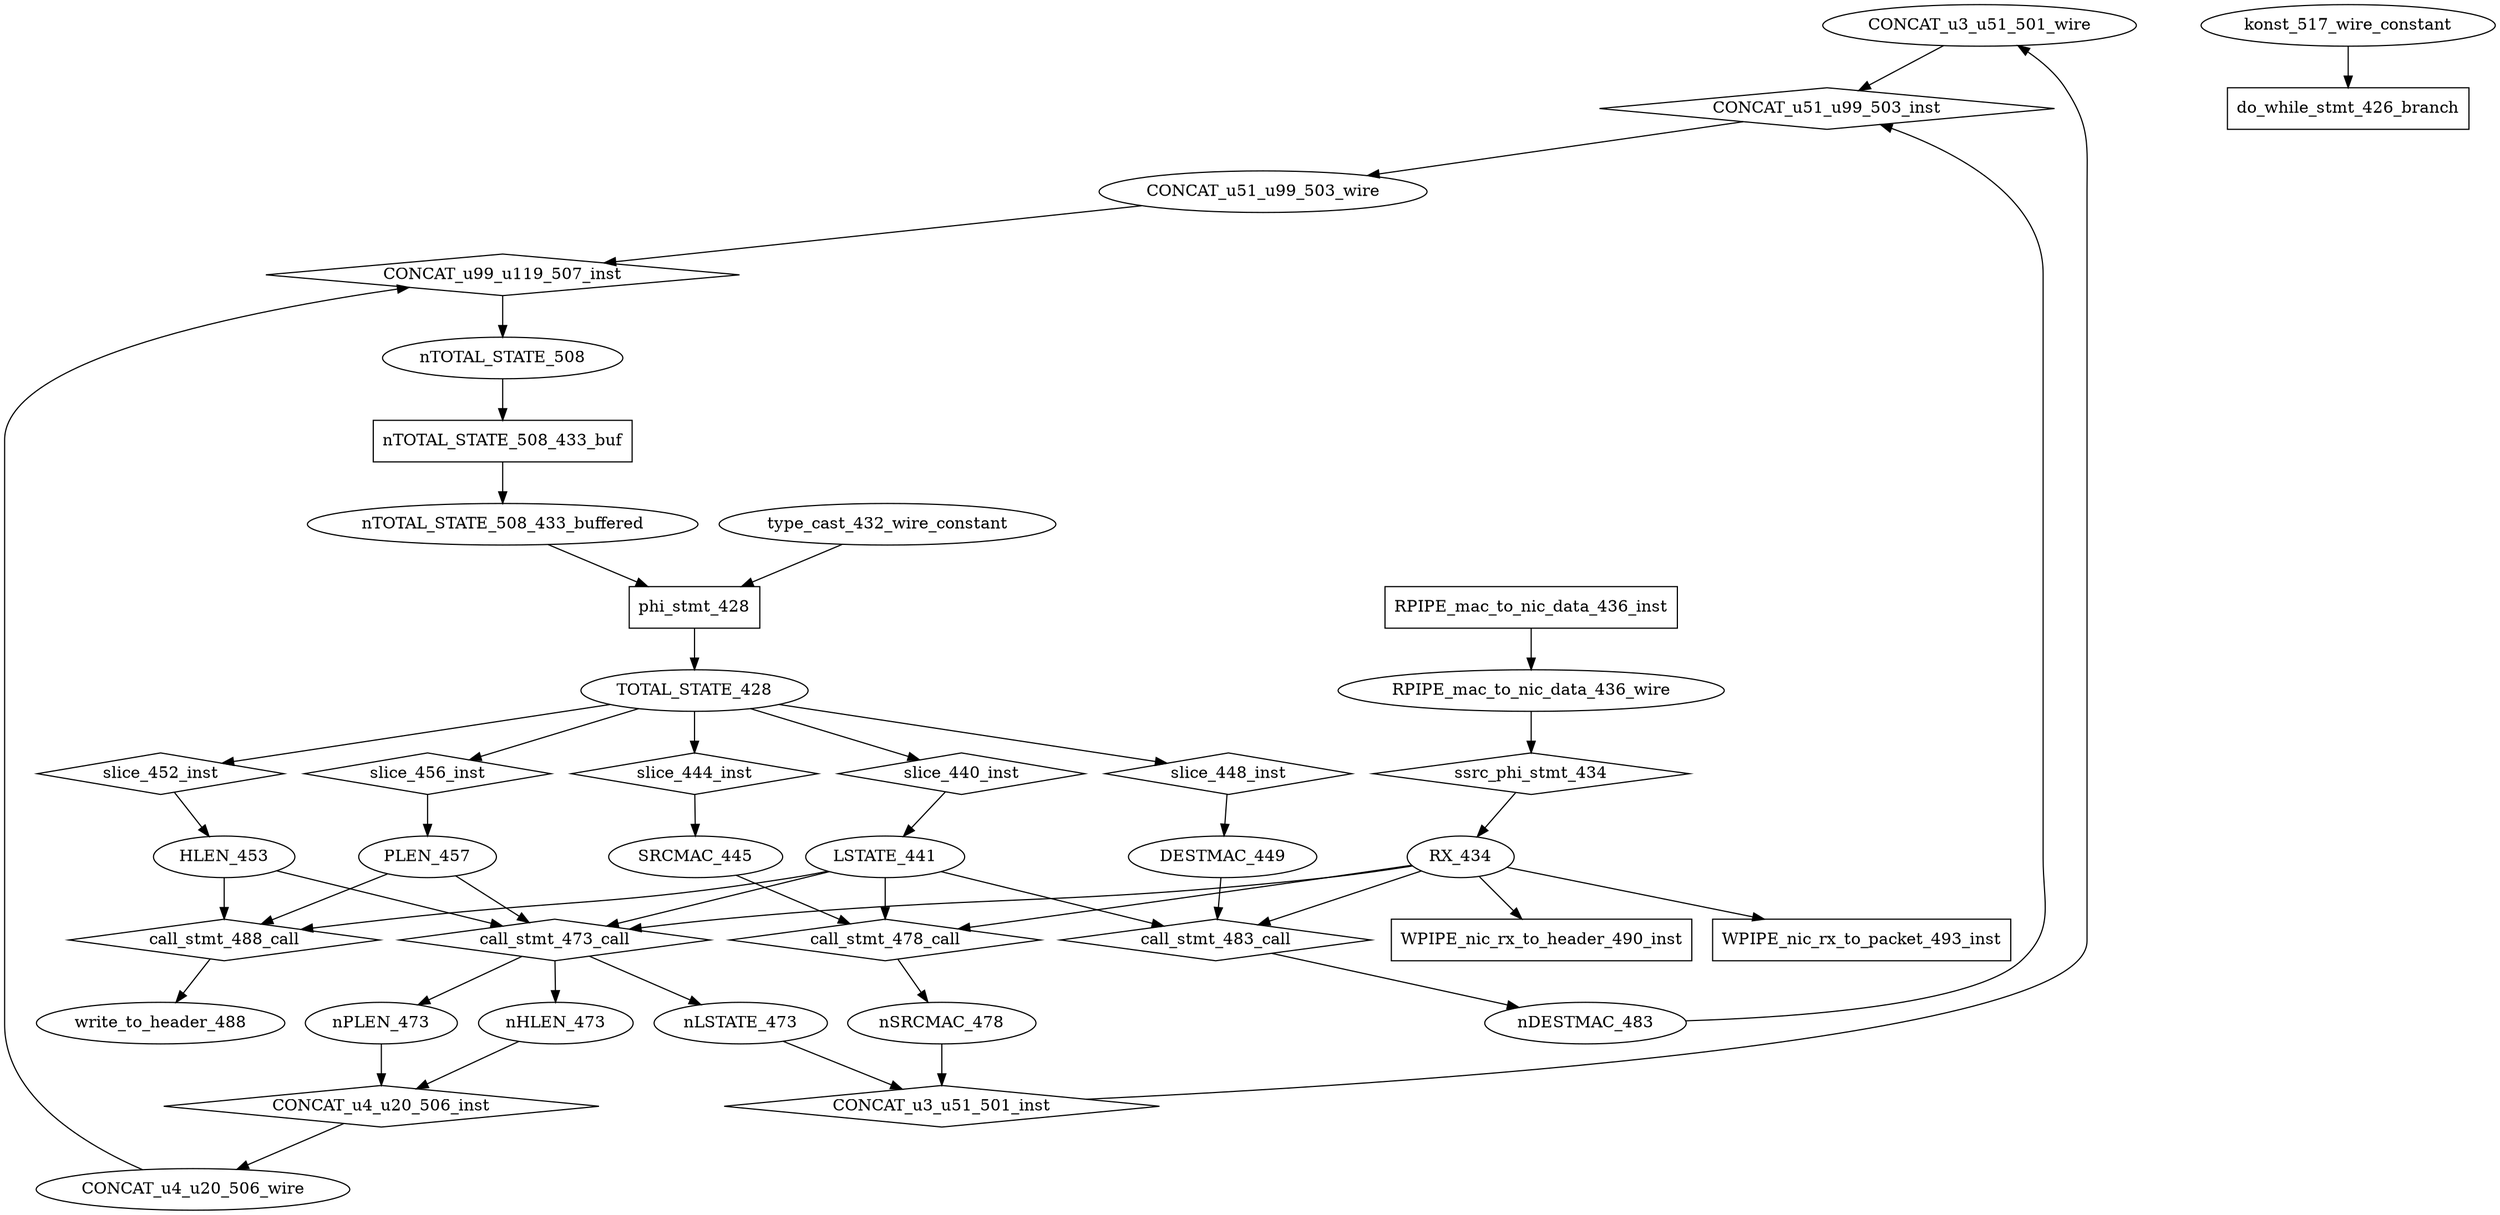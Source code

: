 digraph data_path {
  CONCAT_u3_u51_501_wire [shape=ellipse];
  CONCAT_u4_u20_506_wire [shape=ellipse];
  CONCAT_u51_u99_503_wire [shape=ellipse];
  DESTMAC_449 [shape=ellipse];
  HLEN_453 [shape=ellipse];
  LSTATE_441 [shape=ellipse];
  PLEN_457 [shape=ellipse];
  RPIPE_mac_to_nic_data_436_wire [shape=ellipse];
  RX_434 [shape=ellipse];
  SRCMAC_445 [shape=ellipse];
  TOTAL_STATE_428 [shape=ellipse];
  konst_517_wire_constant [shape=ellipse];
  nDESTMAC_483 [shape=ellipse];
  nHLEN_473 [shape=ellipse];
  nLSTATE_473 [shape=ellipse];
  nPLEN_473 [shape=ellipse];
  nSRCMAC_478 [shape=ellipse];
  nTOTAL_STATE_508 [shape=ellipse];
  nTOTAL_STATE_508_433_buffered [shape=ellipse];
  type_cast_432_wire_constant [shape=ellipse];
  write_to_header_488 [shape=ellipse];
  CONCAT_u3_u51_501_inst [shape=diamond];
nLSTATE_473  -> CONCAT_u3_u51_501_inst;
nSRCMAC_478  -> CONCAT_u3_u51_501_inst;
CONCAT_u3_u51_501_inst -> CONCAT_u3_u51_501_wire;
  CONCAT_u4_u20_506_inst [shape=diamond];
nHLEN_473  -> CONCAT_u4_u20_506_inst;
nPLEN_473  -> CONCAT_u4_u20_506_inst;
CONCAT_u4_u20_506_inst -> CONCAT_u4_u20_506_wire;
  CONCAT_u51_u99_503_inst [shape=diamond];
CONCAT_u3_u51_501_wire  -> CONCAT_u51_u99_503_inst;
nDESTMAC_483  -> CONCAT_u51_u99_503_inst;
CONCAT_u51_u99_503_inst -> CONCAT_u51_u99_503_wire;
  CONCAT_u99_u119_507_inst [shape=diamond];
CONCAT_u51_u99_503_wire  -> CONCAT_u99_u119_507_inst;
CONCAT_u4_u20_506_wire  -> CONCAT_u99_u119_507_inst;
CONCAT_u99_u119_507_inst -> nTOTAL_STATE_508;
  RPIPE_mac_to_nic_data_436_inst [shape=rectangle];
RPIPE_mac_to_nic_data_436_inst -> RPIPE_mac_to_nic_data_436_wire;
  WPIPE_nic_rx_to_header_490_inst [shape=rectangle];
RX_434  -> WPIPE_nic_rx_to_header_490_inst;
  WPIPE_nic_rx_to_packet_493_inst [shape=rectangle];
RX_434  -> WPIPE_nic_rx_to_packet_493_inst;
  call_stmt_473_call [shape=diamond];
RX_434  -> call_stmt_473_call;
LSTATE_441  -> call_stmt_473_call;
HLEN_453  -> call_stmt_473_call;
PLEN_457  -> call_stmt_473_call;
call_stmt_473_call -> nLSTATE_473;
call_stmt_473_call -> nHLEN_473;
call_stmt_473_call -> nPLEN_473;
  call_stmt_478_call [shape=diamond];
LSTATE_441  -> call_stmt_478_call;
SRCMAC_445  -> call_stmt_478_call;
RX_434  -> call_stmt_478_call;
call_stmt_478_call -> nSRCMAC_478;
  call_stmt_483_call [shape=diamond];
LSTATE_441  -> call_stmt_483_call;
DESTMAC_449  -> call_stmt_483_call;
RX_434  -> call_stmt_483_call;
call_stmt_483_call -> nDESTMAC_483;
  call_stmt_488_call [shape=diamond];
LSTATE_441  -> call_stmt_488_call;
HLEN_453  -> call_stmt_488_call;
PLEN_457  -> call_stmt_488_call;
call_stmt_488_call -> write_to_header_488;
  do_while_stmt_426_branch [shape=rectangle];
konst_517_wire_constant  -> do_while_stmt_426_branch;
  nTOTAL_STATE_508_433_buf [shape=rectangle];
nTOTAL_STATE_508  -> nTOTAL_STATE_508_433_buf;
nTOTAL_STATE_508_433_buf -> nTOTAL_STATE_508_433_buffered;
  phi_stmt_428 [shape=rectangle];
type_cast_432_wire_constant  -> phi_stmt_428;
nTOTAL_STATE_508_433_buffered  -> phi_stmt_428;
phi_stmt_428 -> TOTAL_STATE_428;
  slice_440_inst [shape=diamond];
TOTAL_STATE_428  -> slice_440_inst;
slice_440_inst -> LSTATE_441;
  slice_444_inst [shape=diamond];
TOTAL_STATE_428  -> slice_444_inst;
slice_444_inst -> SRCMAC_445;
  slice_448_inst [shape=diamond];
TOTAL_STATE_428  -> slice_448_inst;
slice_448_inst -> DESTMAC_449;
  slice_452_inst [shape=diamond];
TOTAL_STATE_428  -> slice_452_inst;
slice_452_inst -> HLEN_453;
  slice_456_inst [shape=diamond];
TOTAL_STATE_428  -> slice_456_inst;
slice_456_inst -> PLEN_457;
  ssrc_phi_stmt_434 [shape=diamond];
RPIPE_mac_to_nic_data_436_wire  -> ssrc_phi_stmt_434;
ssrc_phi_stmt_434 -> RX_434;
}
